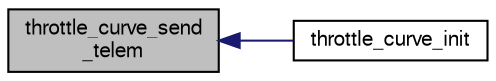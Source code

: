 digraph "throttle_curve_send_telem"
{
  edge [fontname="FreeSans",fontsize="10",labelfontname="FreeSans",labelfontsize="10"];
  node [fontname="FreeSans",fontsize="10",shape=record];
  rankdir="LR";
  Node1 [label="throttle_curve_send\l_telem",height=0.2,width=0.4,color="black", fillcolor="grey75", style="filled", fontcolor="black"];
  Node1 -> Node2 [dir="back",color="midnightblue",fontsize="10",style="solid",fontname="FreeSans"];
  Node2 [label="throttle_curve_init",height=0.2,width=0.4,color="black", fillcolor="white", style="filled",URL="$throttle__curve_8h.html#a6dd506225a07a2ea4e6f39cfb34d6397",tooltip="Initialize the default throttle curve values. "];
}
